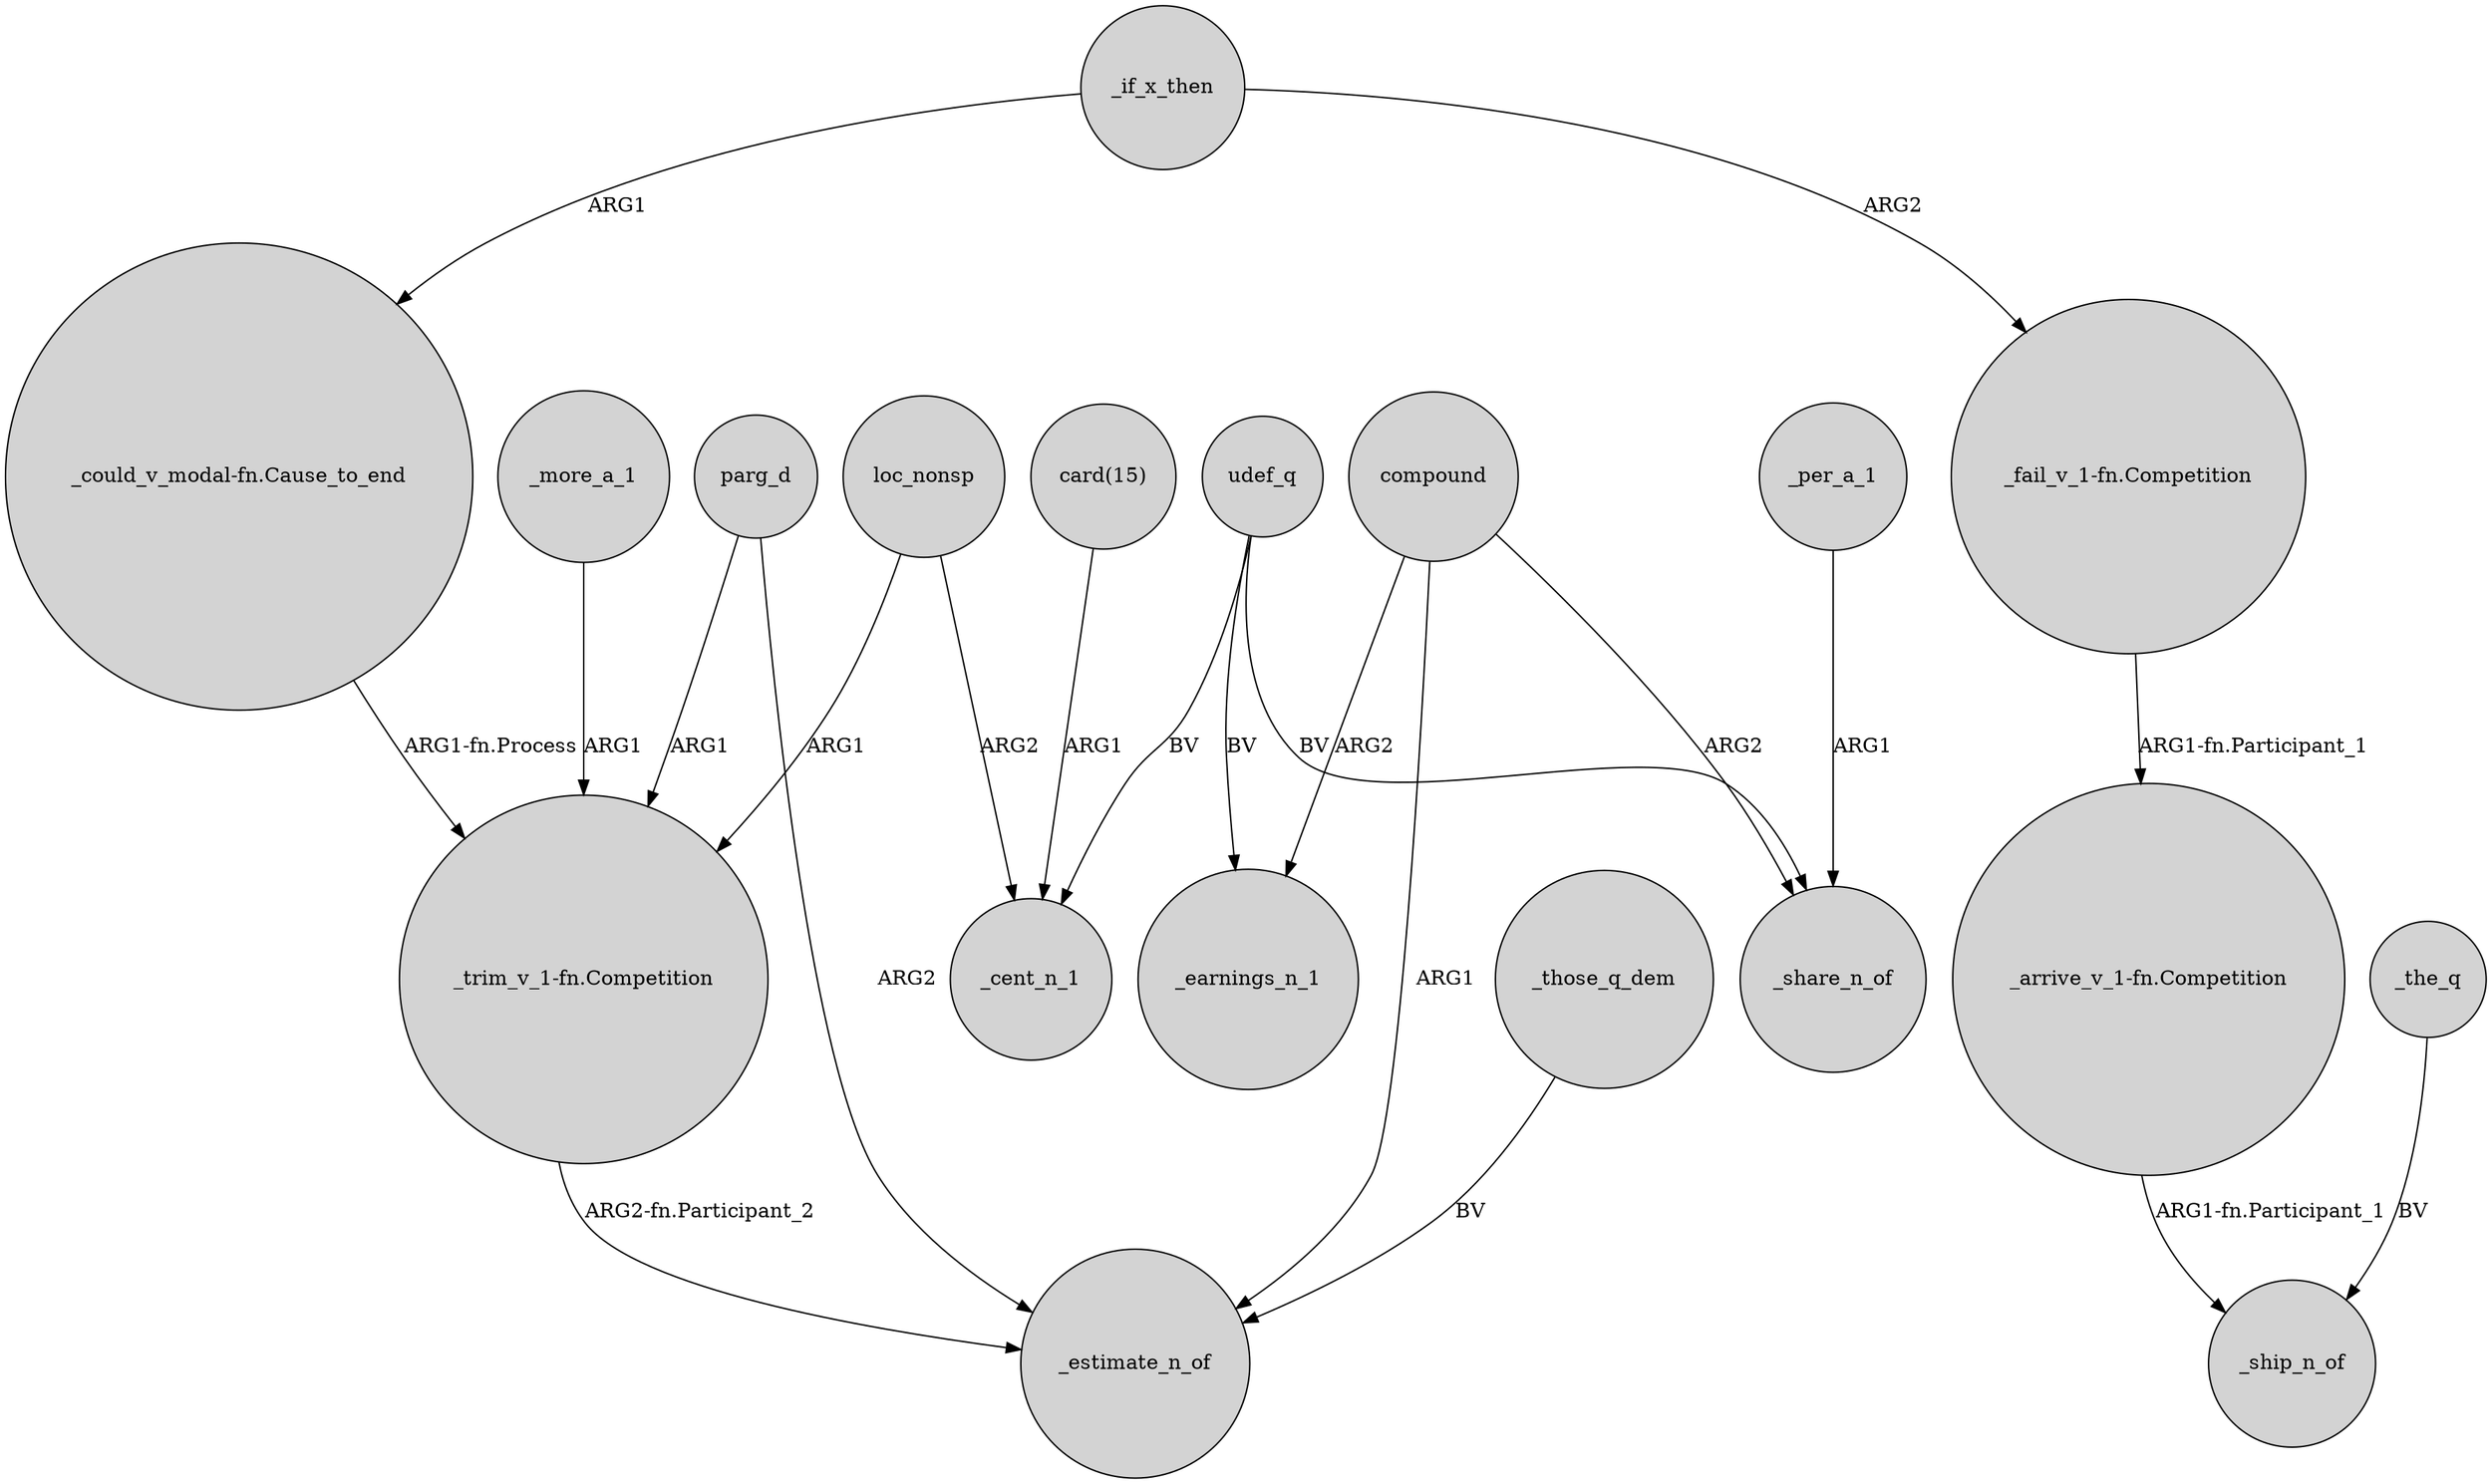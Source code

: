 digraph {
	node [shape=circle style=filled]
	parg_d -> _estimate_n_of [label=ARG2]
	_those_q_dem -> _estimate_n_of [label=BV]
	parg_d -> "_trim_v_1-fn.Competition" [label=ARG1]
	udef_q -> _cent_n_1 [label=BV]
	"_trim_v_1-fn.Competition" -> _estimate_n_of [label="ARG2-fn.Participant_2"]
	loc_nonsp -> _cent_n_1 [label=ARG2]
	_if_x_then -> "_could_v_modal-fn.Cause_to_end" [label=ARG1]
	compound -> _earnings_n_1 [label=ARG2]
	udef_q -> _earnings_n_1 [label=BV]
	_if_x_then -> "_fail_v_1-fn.Competition" [label=ARG2]
	udef_q -> _share_n_of [label=BV]
	"_arrive_v_1-fn.Competition" -> _ship_n_of [label="ARG1-fn.Participant_1"]
	compound -> _share_n_of [label=ARG2]
	compound -> _estimate_n_of [label=ARG1]
	loc_nonsp -> "_trim_v_1-fn.Competition" [label=ARG1]
	"_could_v_modal-fn.Cause_to_end" -> "_trim_v_1-fn.Competition" [label="ARG1-fn.Process"]
	_per_a_1 -> _share_n_of [label=ARG1]
	_more_a_1 -> "_trim_v_1-fn.Competition" [label=ARG1]
	"card(15)" -> _cent_n_1 [label=ARG1]
	_the_q -> _ship_n_of [label=BV]
	"_fail_v_1-fn.Competition" -> "_arrive_v_1-fn.Competition" [label="ARG1-fn.Participant_1"]
}
